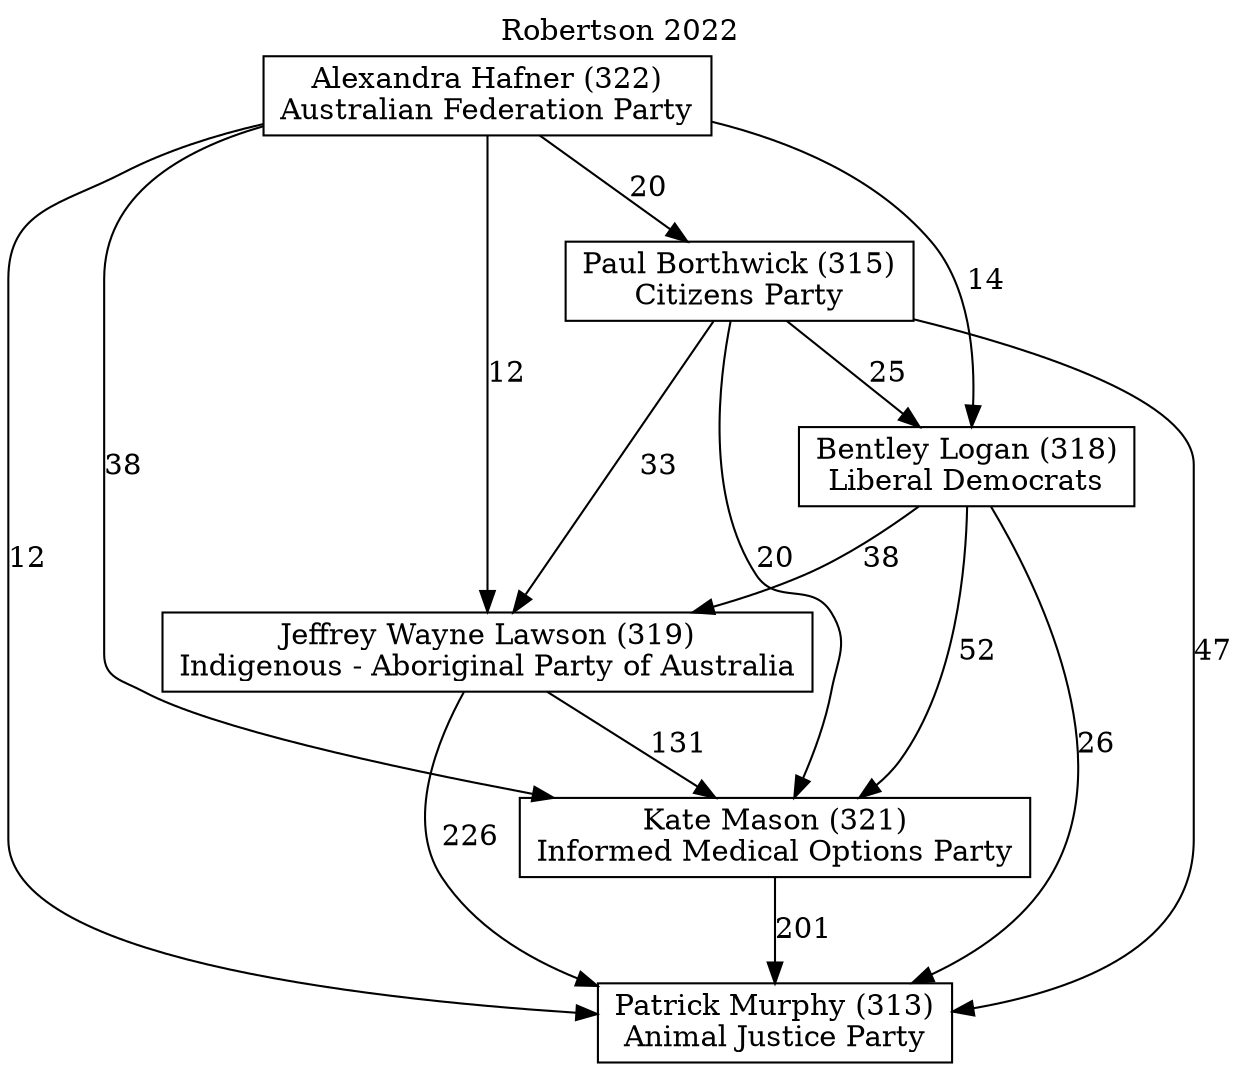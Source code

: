 // House preference flow
digraph "Patrick Murphy (313)_Robertson_2022" {
	graph [label="Robertson 2022" labelloc=t mclimit=2]
	node [shape=box]
	"Patrick Murphy (313)" [label="Patrick Murphy (313)
Animal Justice Party"]
	"Kate Mason (321)" [label="Kate Mason (321)
Informed Medical Options Party"]
	"Jeffrey Wayne Lawson (319)" [label="Jeffrey Wayne Lawson (319)
Indigenous - Aboriginal Party of Australia"]
	"Bentley Logan (318)" [label="Bentley Logan (318)
Liberal Democrats"]
	"Paul Borthwick (315)" [label="Paul Borthwick (315)
Citizens Party"]
	"Alexandra Hafner (322)" [label="Alexandra Hafner (322)
Australian Federation Party"]
	"Kate Mason (321)" -> "Patrick Murphy (313)" [label=201]
	"Jeffrey Wayne Lawson (319)" -> "Kate Mason (321)" [label=131]
	"Bentley Logan (318)" -> "Jeffrey Wayne Lawson (319)" [label=38]
	"Paul Borthwick (315)" -> "Bentley Logan (318)" [label=25]
	"Alexandra Hafner (322)" -> "Paul Borthwick (315)" [label=20]
	"Jeffrey Wayne Lawson (319)" -> "Patrick Murphy (313)" [label=226]
	"Bentley Logan (318)" -> "Patrick Murphy (313)" [label=26]
	"Paul Borthwick (315)" -> "Patrick Murphy (313)" [label=47]
	"Alexandra Hafner (322)" -> "Patrick Murphy (313)" [label=12]
	"Alexandra Hafner (322)" -> "Bentley Logan (318)" [label=14]
	"Paul Borthwick (315)" -> "Jeffrey Wayne Lawson (319)" [label=33]
	"Alexandra Hafner (322)" -> "Jeffrey Wayne Lawson (319)" [label=12]
	"Bentley Logan (318)" -> "Kate Mason (321)" [label=52]
	"Paul Borthwick (315)" -> "Kate Mason (321)" [label=20]
	"Alexandra Hafner (322)" -> "Kate Mason (321)" [label=38]
}
